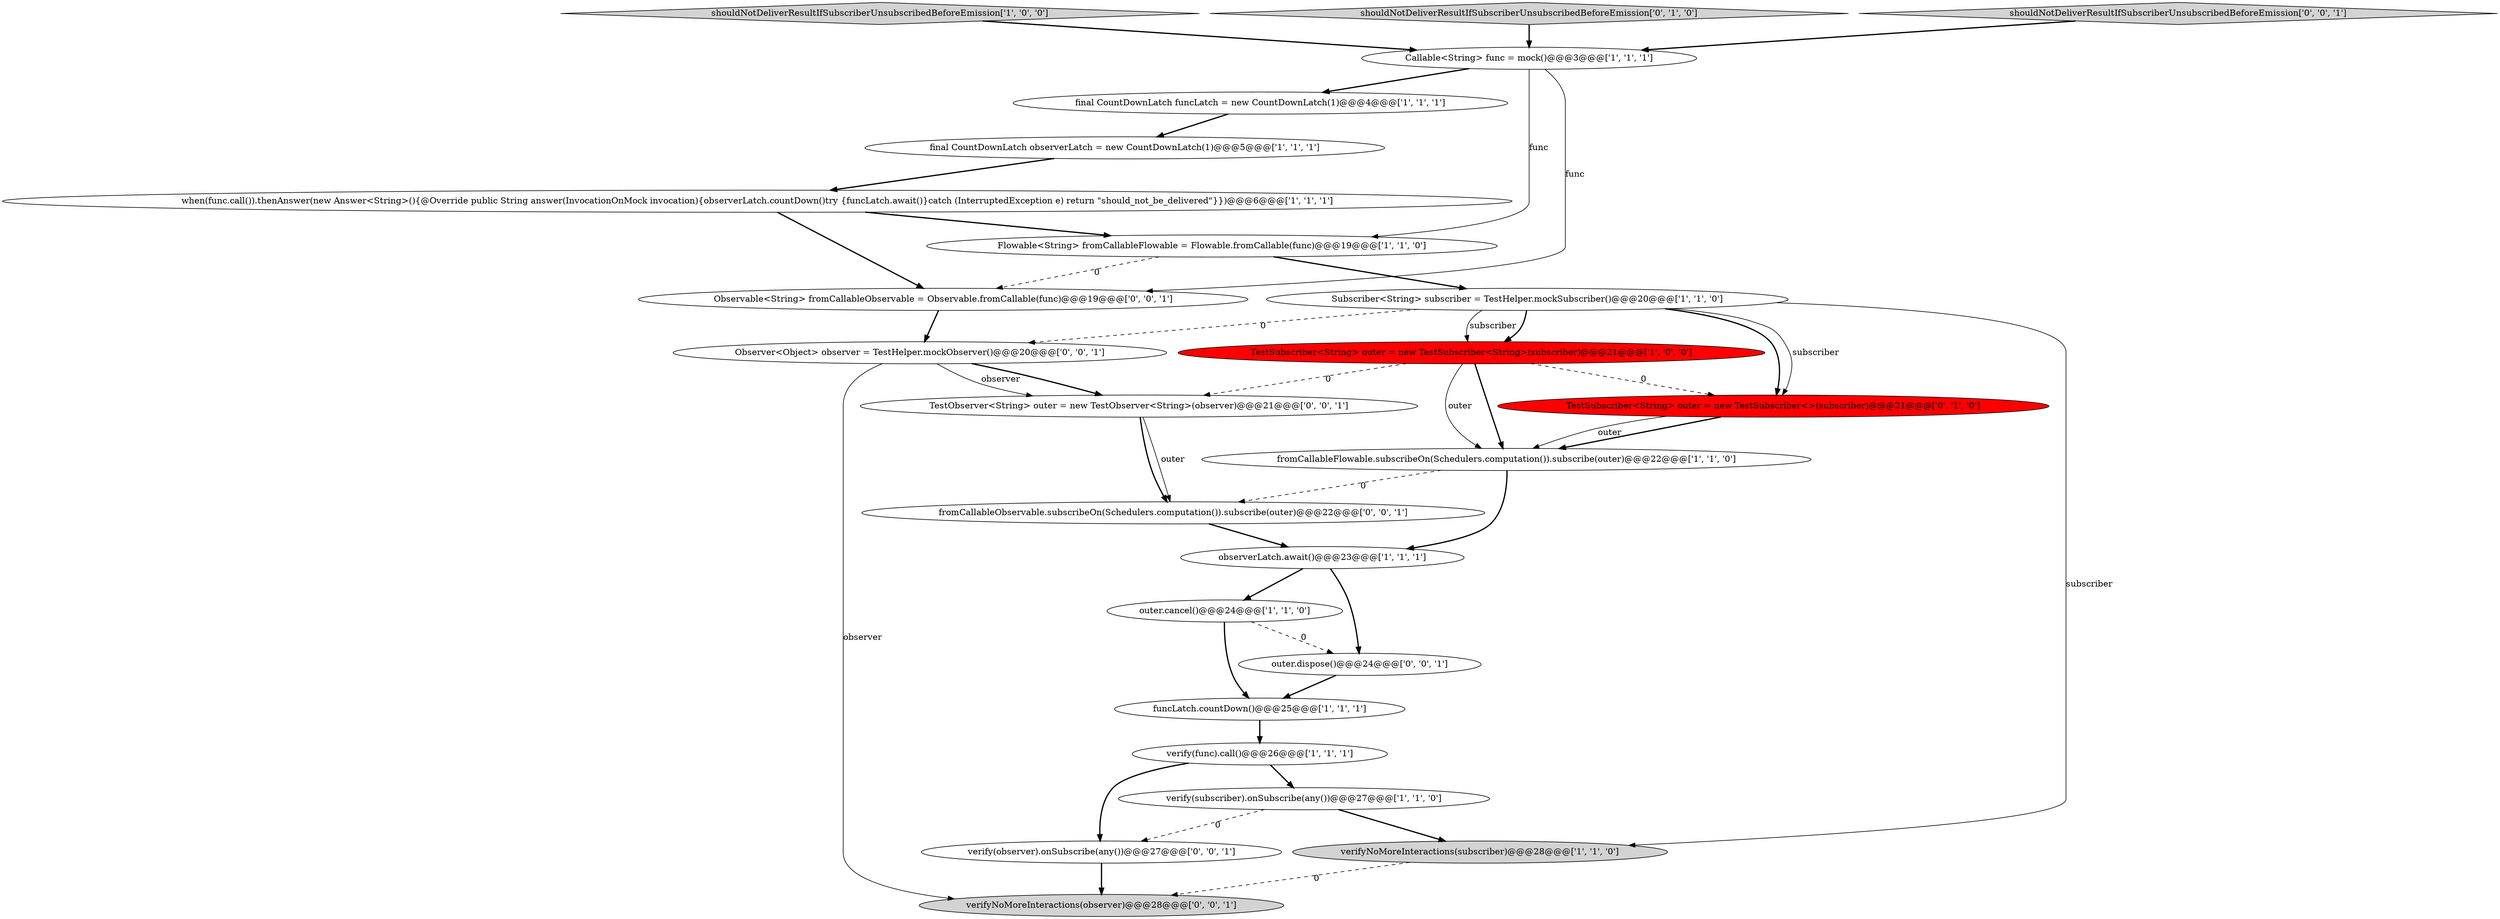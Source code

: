 digraph {
1 [style = filled, label = "Flowable<String> fromCallableFlowable = Flowable.fromCallable(func)@@@19@@@['1', '1', '0']", fillcolor = white, shape = ellipse image = "AAA0AAABBB1BBB"];
4 [style = filled, label = "Callable<String> func = mock()@@@3@@@['1', '1', '1']", fillcolor = white, shape = ellipse image = "AAA0AAABBB1BBB"];
15 [style = filled, label = "TestSubscriber<String> outer = new TestSubscriber<>(subscriber)@@@21@@@['0', '1', '0']", fillcolor = red, shape = ellipse image = "AAA1AAABBB2BBB"];
3 [style = filled, label = "verify(func).call()@@@26@@@['1', '1', '1']", fillcolor = white, shape = ellipse image = "AAA0AAABBB1BBB"];
10 [style = filled, label = "final CountDownLatch observerLatch = new CountDownLatch(1)@@@5@@@['1', '1', '1']", fillcolor = white, shape = ellipse image = "AAA0AAABBB1BBB"];
18 [style = filled, label = "verifyNoMoreInteractions(observer)@@@28@@@['0', '0', '1']", fillcolor = lightgray, shape = ellipse image = "AAA0AAABBB3BBB"];
6 [style = filled, label = "Subscriber<String> subscriber = TestHelper.mockSubscriber()@@@20@@@['1', '1', '0']", fillcolor = white, shape = ellipse image = "AAA0AAABBB1BBB"];
24 [style = filled, label = "fromCallableObservable.subscribeOn(Schedulers.computation()).subscribe(outer)@@@22@@@['0', '0', '1']", fillcolor = white, shape = ellipse image = "AAA0AAABBB3BBB"];
21 [style = filled, label = "verify(observer).onSubscribe(any())@@@27@@@['0', '0', '1']", fillcolor = white, shape = ellipse image = "AAA0AAABBB3BBB"];
11 [style = filled, label = "shouldNotDeliverResultIfSubscriberUnsubscribedBeforeEmission['1', '0', '0']", fillcolor = lightgray, shape = diamond image = "AAA0AAABBB1BBB"];
0 [style = filled, label = "fromCallableFlowable.subscribeOn(Schedulers.computation()).subscribe(outer)@@@22@@@['1', '1', '0']", fillcolor = white, shape = ellipse image = "AAA0AAABBB1BBB"];
16 [style = filled, label = "shouldNotDeliverResultIfSubscriberUnsubscribedBeforeEmission['0', '1', '0']", fillcolor = lightgray, shape = diamond image = "AAA0AAABBB2BBB"];
17 [style = filled, label = "outer.dispose()@@@24@@@['0', '0', '1']", fillcolor = white, shape = ellipse image = "AAA0AAABBB3BBB"];
22 [style = filled, label = "Observer<Object> observer = TestHelper.mockObserver()@@@20@@@['0', '0', '1']", fillcolor = white, shape = ellipse image = "AAA0AAABBB3BBB"];
14 [style = filled, label = "verifyNoMoreInteractions(subscriber)@@@28@@@['1', '1', '0']", fillcolor = lightgray, shape = ellipse image = "AAA0AAABBB1BBB"];
7 [style = filled, label = "outer.cancel()@@@24@@@['1', '1', '0']", fillcolor = white, shape = ellipse image = "AAA0AAABBB1BBB"];
12 [style = filled, label = "final CountDownLatch funcLatch = new CountDownLatch(1)@@@4@@@['1', '1', '1']", fillcolor = white, shape = ellipse image = "AAA0AAABBB1BBB"];
5 [style = filled, label = "when(func.call()).thenAnswer(new Answer<String>(){@Override public String answer(InvocationOnMock invocation){observerLatch.countDown()try {funcLatch.await()}catch (InterruptedException e) return \"should_not_be_delivered\"}})@@@6@@@['1', '1', '1']", fillcolor = white, shape = ellipse image = "AAA0AAABBB1BBB"];
23 [style = filled, label = "Observable<String> fromCallableObservable = Observable.fromCallable(func)@@@19@@@['0', '0', '1']", fillcolor = white, shape = ellipse image = "AAA0AAABBB3BBB"];
2 [style = filled, label = "observerLatch.await()@@@23@@@['1', '1', '1']", fillcolor = white, shape = ellipse image = "AAA0AAABBB1BBB"];
20 [style = filled, label = "TestObserver<String> outer = new TestObserver<String>(observer)@@@21@@@['0', '0', '1']", fillcolor = white, shape = ellipse image = "AAA0AAABBB3BBB"];
19 [style = filled, label = "shouldNotDeliverResultIfSubscriberUnsubscribedBeforeEmission['0', '0', '1']", fillcolor = lightgray, shape = diamond image = "AAA0AAABBB3BBB"];
8 [style = filled, label = "TestSubscriber<String> outer = new TestSubscriber<String>(subscriber)@@@21@@@['1', '0', '0']", fillcolor = red, shape = ellipse image = "AAA1AAABBB1BBB"];
13 [style = filled, label = "verify(subscriber).onSubscribe(any())@@@27@@@['1', '1', '0']", fillcolor = white, shape = ellipse image = "AAA0AAABBB1BBB"];
9 [style = filled, label = "funcLatch.countDown()@@@25@@@['1', '1', '1']", fillcolor = white, shape = ellipse image = "AAA0AAABBB1BBB"];
2->17 [style = bold, label=""];
4->23 [style = solid, label="func"];
24->2 [style = bold, label=""];
5->23 [style = bold, label=""];
20->24 [style = solid, label="outer"];
7->17 [style = dashed, label="0"];
17->9 [style = bold, label=""];
8->15 [style = dashed, label="0"];
11->4 [style = bold, label=""];
0->2 [style = bold, label=""];
8->20 [style = dashed, label="0"];
4->1 [style = solid, label="func"];
8->0 [style = solid, label="outer"];
21->18 [style = bold, label=""];
6->22 [style = dashed, label="0"];
6->15 [style = bold, label=""];
8->0 [style = bold, label=""];
7->9 [style = bold, label=""];
5->1 [style = bold, label=""];
12->10 [style = bold, label=""];
1->6 [style = bold, label=""];
23->22 [style = bold, label=""];
13->21 [style = dashed, label="0"];
10->5 [style = bold, label=""];
22->20 [style = bold, label=""];
15->0 [style = bold, label=""];
6->8 [style = bold, label=""];
3->13 [style = bold, label=""];
4->12 [style = bold, label=""];
9->3 [style = bold, label=""];
0->24 [style = dashed, label="0"];
3->21 [style = bold, label=""];
19->4 [style = bold, label=""];
22->18 [style = solid, label="observer"];
2->7 [style = bold, label=""];
14->18 [style = dashed, label="0"];
16->4 [style = bold, label=""];
15->0 [style = solid, label="outer"];
20->24 [style = bold, label=""];
6->8 [style = solid, label="subscriber"];
1->23 [style = dashed, label="0"];
13->14 [style = bold, label=""];
6->15 [style = solid, label="subscriber"];
6->14 [style = solid, label="subscriber"];
22->20 [style = solid, label="observer"];
}
